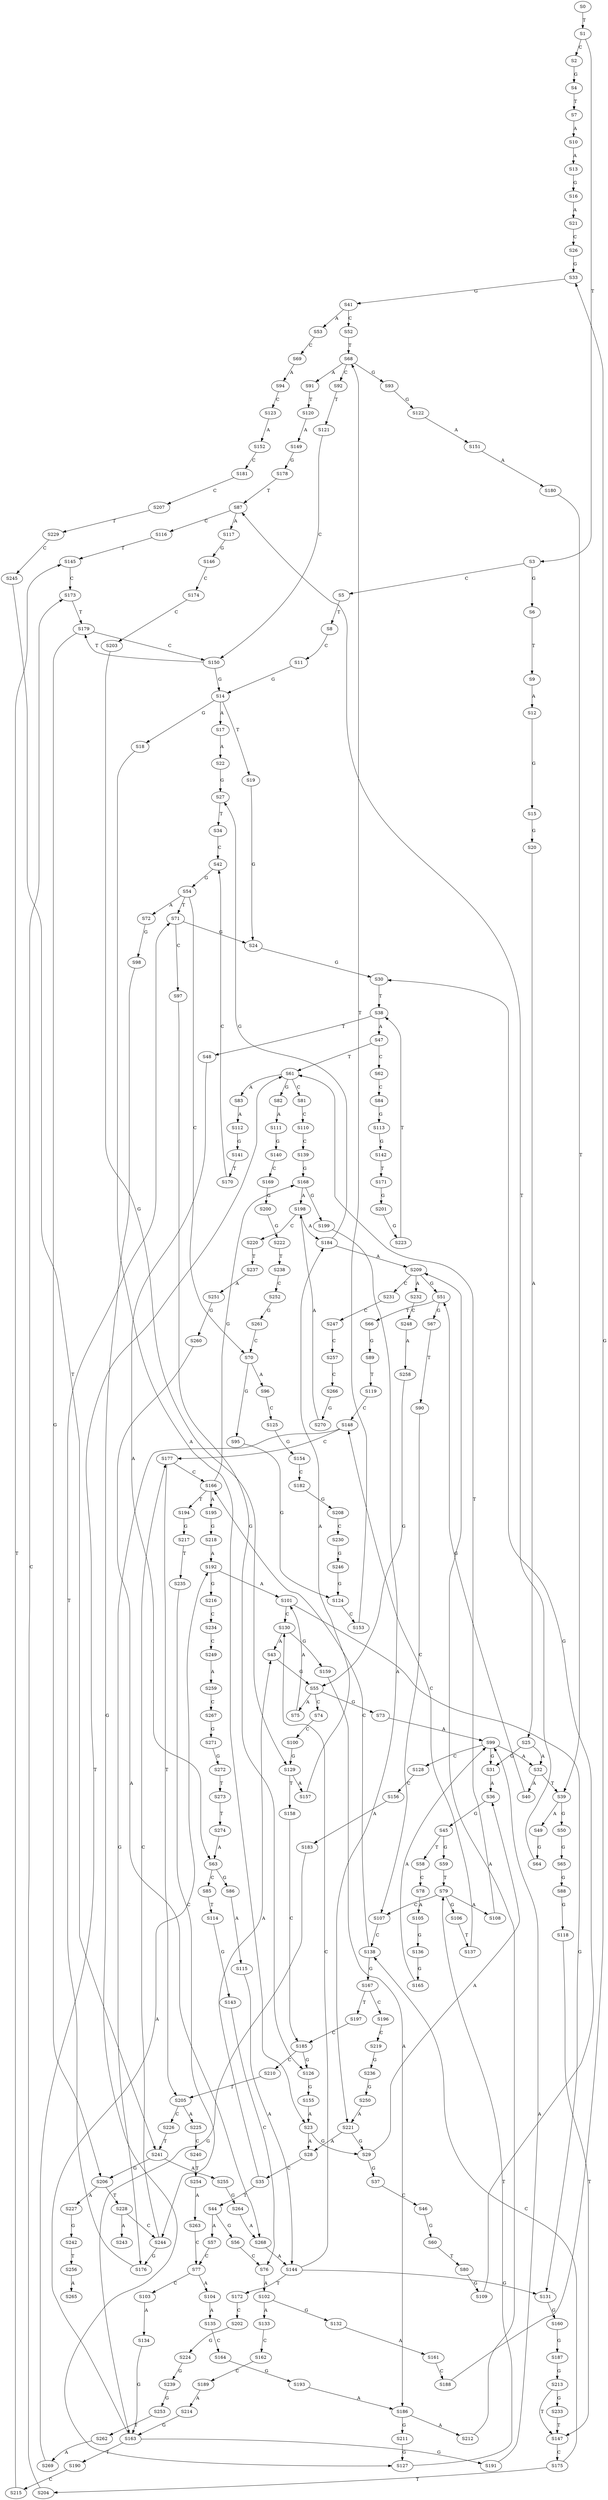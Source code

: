strict digraph  {
	S0 -> S1 [ label = T ];
	S1 -> S2 [ label = C ];
	S1 -> S3 [ label = T ];
	S2 -> S4 [ label = G ];
	S3 -> S5 [ label = C ];
	S3 -> S6 [ label = G ];
	S4 -> S7 [ label = T ];
	S5 -> S8 [ label = T ];
	S6 -> S9 [ label = T ];
	S7 -> S10 [ label = A ];
	S8 -> S11 [ label = C ];
	S9 -> S12 [ label = A ];
	S10 -> S13 [ label = A ];
	S11 -> S14 [ label = G ];
	S12 -> S15 [ label = G ];
	S13 -> S16 [ label = G ];
	S14 -> S17 [ label = A ];
	S14 -> S18 [ label = G ];
	S14 -> S19 [ label = T ];
	S15 -> S20 [ label = G ];
	S16 -> S21 [ label = A ];
	S17 -> S22 [ label = A ];
	S18 -> S23 [ label = A ];
	S19 -> S24 [ label = G ];
	S20 -> S25 [ label = A ];
	S21 -> S26 [ label = C ];
	S22 -> S27 [ label = G ];
	S23 -> S28 [ label = A ];
	S23 -> S29 [ label = G ];
	S24 -> S30 [ label = G ];
	S25 -> S31 [ label = G ];
	S25 -> S32 [ label = A ];
	S26 -> S33 [ label = G ];
	S27 -> S34 [ label = T ];
	S28 -> S35 [ label = C ];
	S29 -> S36 [ label = A ];
	S29 -> S37 [ label = G ];
	S30 -> S38 [ label = T ];
	S31 -> S36 [ label = A ];
	S32 -> S39 [ label = T ];
	S32 -> S40 [ label = A ];
	S33 -> S41 [ label = G ];
	S34 -> S42 [ label = C ];
	S35 -> S43 [ label = A ];
	S35 -> S44 [ label = T ];
	S36 -> S45 [ label = G ];
	S37 -> S46 [ label = C ];
	S38 -> S47 [ label = A ];
	S38 -> S48 [ label = T ];
	S39 -> S49 [ label = A ];
	S39 -> S50 [ label = G ];
	S40 -> S51 [ label = G ];
	S41 -> S52 [ label = C ];
	S41 -> S53 [ label = A ];
	S42 -> S54 [ label = G ];
	S43 -> S55 [ label = G ];
	S44 -> S56 [ label = G ];
	S44 -> S57 [ label = A ];
	S45 -> S58 [ label = T ];
	S45 -> S59 [ label = G ];
	S46 -> S60 [ label = G ];
	S47 -> S61 [ label = T ];
	S47 -> S62 [ label = C ];
	S48 -> S63 [ label = A ];
	S49 -> S64 [ label = G ];
	S50 -> S65 [ label = G ];
	S51 -> S66 [ label = T ];
	S51 -> S67 [ label = G ];
	S52 -> S68 [ label = T ];
	S53 -> S69 [ label = C ];
	S54 -> S70 [ label = C ];
	S54 -> S71 [ label = T ];
	S54 -> S72 [ label = A ];
	S55 -> S73 [ label = G ];
	S55 -> S74 [ label = C ];
	S55 -> S75 [ label = A ];
	S56 -> S76 [ label = C ];
	S57 -> S77 [ label = C ];
	S58 -> S78 [ label = C ];
	S59 -> S79 [ label = T ];
	S60 -> S80 [ label = T ];
	S61 -> S81 [ label = C ];
	S61 -> S82 [ label = G ];
	S61 -> S83 [ label = A ];
	S62 -> S84 [ label = C ];
	S63 -> S85 [ label = C ];
	S63 -> S86 [ label = G ];
	S64 -> S87 [ label = T ];
	S65 -> S88 [ label = G ];
	S66 -> S89 [ label = G ];
	S67 -> S90 [ label = T ];
	S68 -> S91 [ label = A ];
	S68 -> S92 [ label = C ];
	S68 -> S93 [ label = G ];
	S69 -> S94 [ label = A ];
	S70 -> S95 [ label = G ];
	S70 -> S96 [ label = A ];
	S71 -> S97 [ label = C ];
	S71 -> S24 [ label = G ];
	S72 -> S98 [ label = G ];
	S73 -> S99 [ label = A ];
	S74 -> S100 [ label = C ];
	S75 -> S101 [ label = A ];
	S76 -> S102 [ label = A ];
	S77 -> S103 [ label = C ];
	S77 -> S104 [ label = A ];
	S78 -> S105 [ label = A ];
	S79 -> S106 [ label = G ];
	S79 -> S107 [ label = C ];
	S79 -> S108 [ label = A ];
	S80 -> S109 [ label = G ];
	S81 -> S110 [ label = C ];
	S82 -> S111 [ label = A ];
	S83 -> S112 [ label = A ];
	S84 -> S113 [ label = G ];
	S85 -> S114 [ label = T ];
	S86 -> S115 [ label = A ];
	S87 -> S116 [ label = C ];
	S87 -> S117 [ label = A ];
	S88 -> S118 [ label = G ];
	S89 -> S119 [ label = T ];
	S90 -> S107 [ label = C ];
	S91 -> S120 [ label = T ];
	S92 -> S121 [ label = T ];
	S93 -> S122 [ label = G ];
	S94 -> S123 [ label = C ];
	S95 -> S124 [ label = G ];
	S96 -> S125 [ label = C ];
	S97 -> S126 [ label = G ];
	S98 -> S127 [ label = G ];
	S99 -> S32 [ label = A ];
	S99 -> S128 [ label = C ];
	S99 -> S31 [ label = G ];
	S100 -> S129 [ label = G ];
	S101 -> S130 [ label = C ];
	S101 -> S131 [ label = G ];
	S102 -> S132 [ label = G ];
	S102 -> S133 [ label = A ];
	S103 -> S134 [ label = A ];
	S104 -> S135 [ label = A ];
	S105 -> S136 [ label = G ];
	S106 -> S137 [ label = T ];
	S107 -> S138 [ label = C ];
	S108 -> S61 [ label = T ];
	S109 -> S30 [ label = G ];
	S110 -> S139 [ label = C ];
	S111 -> S140 [ label = G ];
	S112 -> S141 [ label = G ];
	S113 -> S142 [ label = G ];
	S114 -> S143 [ label = G ];
	S115 -> S144 [ label = A ];
	S116 -> S145 [ label = T ];
	S117 -> S146 [ label = G ];
	S118 -> S147 [ label = T ];
	S119 -> S148 [ label = C ];
	S120 -> S149 [ label = A ];
	S121 -> S150 [ label = C ];
	S122 -> S151 [ label = A ];
	S123 -> S152 [ label = A ];
	S124 -> S153 [ label = C ];
	S125 -> S154 [ label = G ];
	S126 -> S155 [ label = G ];
	S127 -> S79 [ label = T ];
	S128 -> S156 [ label = C ];
	S129 -> S157 [ label = A ];
	S129 -> S158 [ label = T ];
	S130 -> S159 [ label = G ];
	S130 -> S43 [ label = A ];
	S131 -> S160 [ label = G ];
	S132 -> S161 [ label = A ];
	S133 -> S162 [ label = C ];
	S134 -> S163 [ label = G ];
	S135 -> S164 [ label = C ];
	S136 -> S165 [ label = G ];
	S137 -> S148 [ label = C ];
	S138 -> S166 [ label = C ];
	S138 -> S167 [ label = G ];
	S139 -> S168 [ label = G ];
	S140 -> S169 [ label = C ];
	S141 -> S170 [ label = T ];
	S142 -> S171 [ label = T ];
	S143 -> S76 [ label = C ];
	S144 -> S172 [ label = T ];
	S144 -> S130 [ label = C ];
	S144 -> S131 [ label = G ];
	S145 -> S173 [ label = C ];
	S146 -> S174 [ label = C ];
	S147 -> S175 [ label = C ];
	S148 -> S176 [ label = G ];
	S148 -> S177 [ label = C ];
	S149 -> S178 [ label = G ];
	S150 -> S179 [ label = T ];
	S150 -> S14 [ label = G ];
	S151 -> S180 [ label = A ];
	S152 -> S181 [ label = C ];
	S153 -> S68 [ label = T ];
	S154 -> S182 [ label = C ];
	S155 -> S23 [ label = A ];
	S156 -> S183 [ label = A ];
	S157 -> S184 [ label = A ];
	S158 -> S185 [ label = C ];
	S159 -> S186 [ label = A ];
	S160 -> S187 [ label = G ];
	S161 -> S188 [ label = C ];
	S162 -> S189 [ label = C ];
	S163 -> S190 [ label = T ];
	S163 -> S191 [ label = G ];
	S163 -> S192 [ label = A ];
	S164 -> S193 [ label = G ];
	S165 -> S99 [ label = A ];
	S166 -> S194 [ label = T ];
	S166 -> S195 [ label = A ];
	S166 -> S168 [ label = G ];
	S167 -> S196 [ label = C ];
	S167 -> S197 [ label = T ];
	S168 -> S198 [ label = A ];
	S168 -> S199 [ label = G ];
	S169 -> S200 [ label = G ];
	S170 -> S42 [ label = C ];
	S171 -> S201 [ label = G ];
	S172 -> S202 [ label = C ];
	S173 -> S179 [ label = T ];
	S174 -> S203 [ label = C ];
	S175 -> S138 [ label = C ];
	S175 -> S204 [ label = T ];
	S176 -> S71 [ label = T ];
	S177 -> S205 [ label = T ];
	S177 -> S166 [ label = C ];
	S178 -> S87 [ label = T ];
	S179 -> S206 [ label = G ];
	S179 -> S150 [ label = C ];
	S180 -> S39 [ label = T ];
	S181 -> S207 [ label = C ];
	S182 -> S208 [ label = G ];
	S183 -> S163 [ label = G ];
	S184 -> S209 [ label = A ];
	S184 -> S27 [ label = G ];
	S185 -> S210 [ label = C ];
	S185 -> S126 [ label = G ];
	S186 -> S211 [ label = G ];
	S186 -> S212 [ label = A ];
	S187 -> S213 [ label = G ];
	S188 -> S33 [ label = G ];
	S189 -> S214 [ label = A ];
	S190 -> S215 [ label = C ];
	S191 -> S99 [ label = A ];
	S192 -> S216 [ label = G ];
	S192 -> S101 [ label = A ];
	S193 -> S186 [ label = A ];
	S194 -> S217 [ label = G ];
	S195 -> S218 [ label = G ];
	S196 -> S219 [ label = C ];
	S197 -> S185 [ label = C ];
	S198 -> S184 [ label = A ];
	S198 -> S220 [ label = C ];
	S199 -> S221 [ label = A ];
	S200 -> S222 [ label = G ];
	S201 -> S223 [ label = G ];
	S202 -> S224 [ label = G ];
	S203 -> S129 [ label = G ];
	S204 -> S173 [ label = C ];
	S205 -> S225 [ label = A ];
	S205 -> S226 [ label = C ];
	S206 -> S227 [ label = A ];
	S206 -> S228 [ label = T ];
	S207 -> S229 [ label = T ];
	S208 -> S230 [ label = C ];
	S209 -> S51 [ label = G ];
	S209 -> S231 [ label = C ];
	S209 -> S232 [ label = A ];
	S210 -> S205 [ label = T ];
	S211 -> S127 [ label = G ];
	S212 -> S209 [ label = A ];
	S213 -> S147 [ label = T ];
	S213 -> S233 [ label = G ];
	S214 -> S163 [ label = G ];
	S215 -> S145 [ label = T ];
	S216 -> S234 [ label = C ];
	S217 -> S235 [ label = T ];
	S218 -> S192 [ label = A ];
	S219 -> S236 [ label = G ];
	S220 -> S237 [ label = T ];
	S221 -> S28 [ label = A ];
	S221 -> S29 [ label = G ];
	S222 -> S238 [ label = T ];
	S223 -> S38 [ label = T ];
	S224 -> S239 [ label = G ];
	S225 -> S240 [ label = C ];
	S226 -> S241 [ label = T ];
	S227 -> S242 [ label = G ];
	S228 -> S243 [ label = A ];
	S228 -> S244 [ label = C ];
	S229 -> S245 [ label = C ];
	S230 -> S246 [ label = G ];
	S231 -> S247 [ label = C ];
	S232 -> S248 [ label = C ];
	S233 -> S147 [ label = T ];
	S234 -> S249 [ label = C ];
	S235 -> S244 [ label = C ];
	S236 -> S250 [ label = G ];
	S237 -> S251 [ label = A ];
	S238 -> S252 [ label = C ];
	S239 -> S253 [ label = G ];
	S240 -> S254 [ label = T ];
	S241 -> S255 [ label = A ];
	S241 -> S206 [ label = G ];
	S242 -> S256 [ label = T ];
	S244 -> S177 [ label = C ];
	S244 -> S176 [ label = G ];
	S245 -> S241 [ label = T ];
	S246 -> S124 [ label = G ];
	S247 -> S257 [ label = C ];
	S248 -> S258 [ label = A ];
	S249 -> S259 [ label = A ];
	S250 -> S221 [ label = A ];
	S251 -> S260 [ label = G ];
	S252 -> S261 [ label = G ];
	S253 -> S262 [ label = T ];
	S254 -> S263 [ label = A ];
	S255 -> S264 [ label = G ];
	S256 -> S265 [ label = A ];
	S257 -> S266 [ label = C ];
	S258 -> S55 [ label = G ];
	S259 -> S267 [ label = C ];
	S260 -> S268 [ label = A ];
	S261 -> S70 [ label = C ];
	S262 -> S269 [ label = A ];
	S263 -> S77 [ label = C ];
	S264 -> S268 [ label = A ];
	S266 -> S270 [ label = G ];
	S267 -> S271 [ label = G ];
	S268 -> S144 [ label = A ];
	S269 -> S61 [ label = T ];
	S270 -> S198 [ label = A ];
	S271 -> S272 [ label = G ];
	S272 -> S273 [ label = T ];
	S273 -> S274 [ label = T ];
	S274 -> S63 [ label = A ];
}

